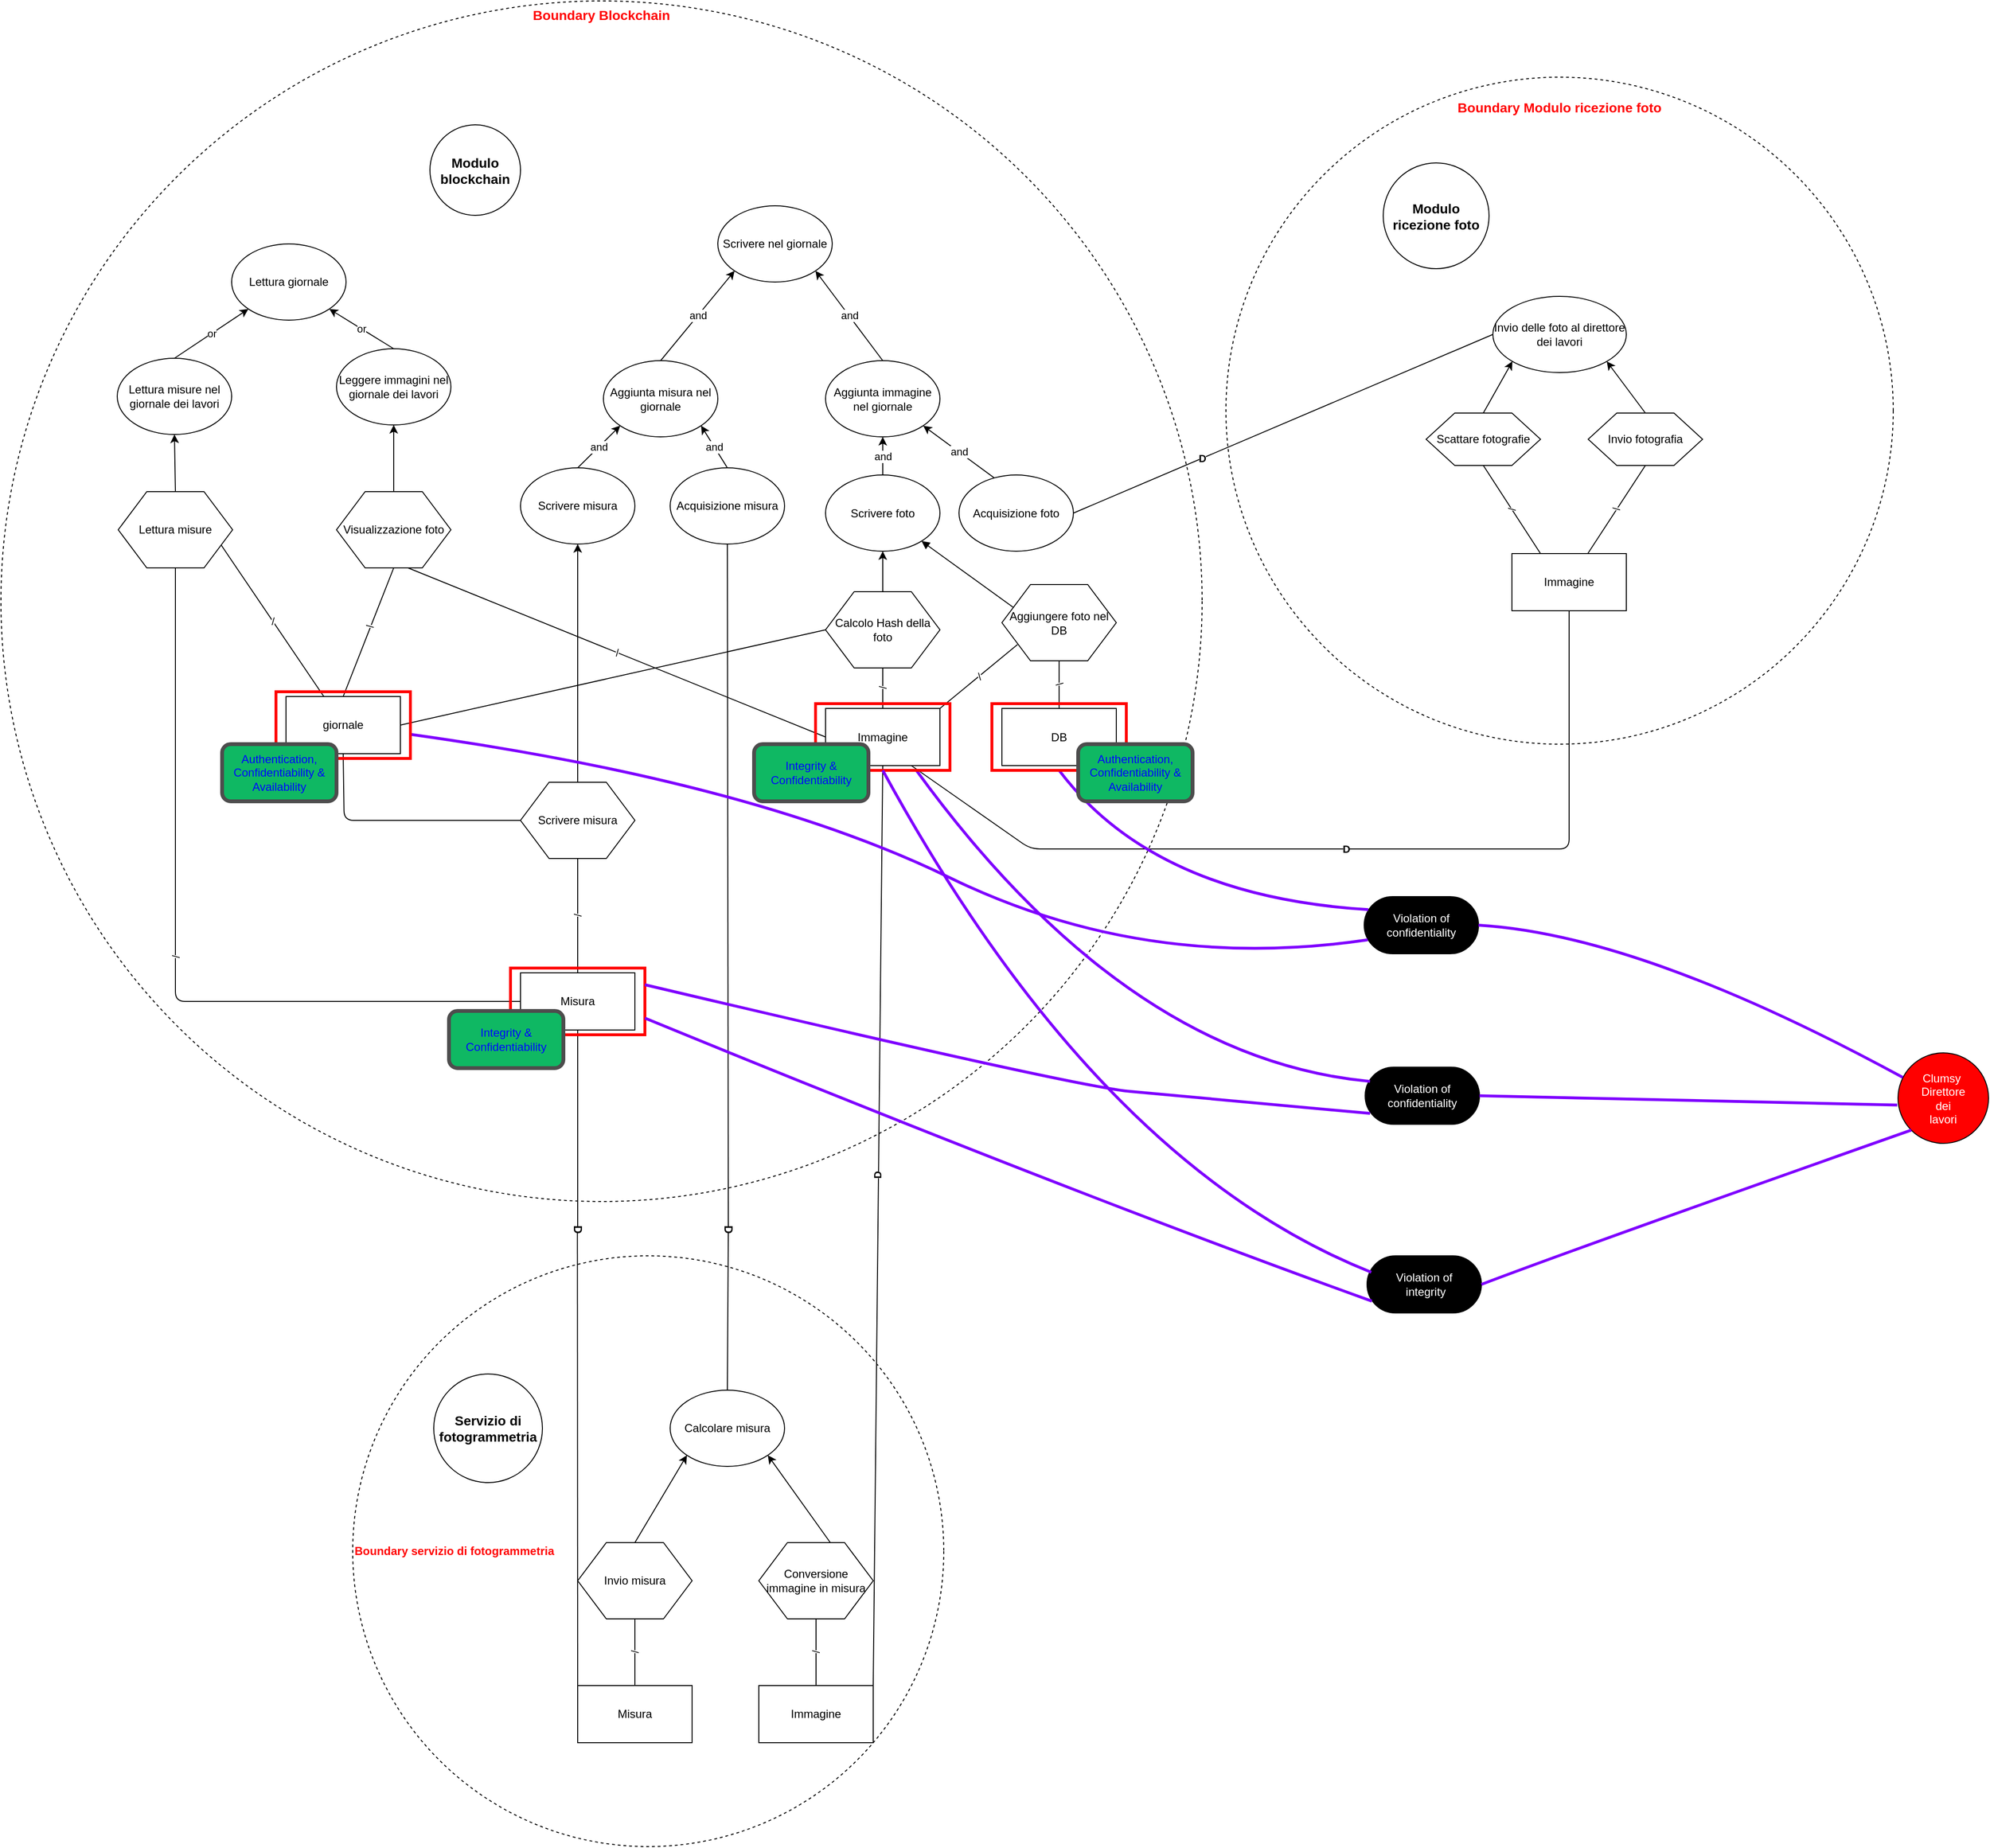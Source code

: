 <mxfile version="13.0.1" type="github">
  <diagram id="WXekA-x_xKKdpQk5buRY" name="Page-1">
    <mxGraphModel dx="2858" dy="2258" grid="1" gridSize="10" guides="1" tooltips="1" connect="1" arrows="1" fold="1" page="1" pageScale="1" pageWidth="827" pageHeight="1169" math="0" shadow="0">
      <root>
        <mxCell id="0" />
        <mxCell id="1" parent="0" />
        <mxCell id="t_3xAI16Gsf8tu39YJwn-109" value="&lt;b&gt;&lt;font color=&quot;#ff0000&quot; style=&quot;font-size: 14px&quot;&gt;Boundary Blockchain&lt;/font&gt;&lt;/b&gt;" style="ellipse;whiteSpace=wrap;html=1;aspect=fixed;dashed=1;fillColor=none;align=center;verticalAlign=top;" parent="1" vertex="1">
          <mxGeometry x="-10" y="-10" width="1260" height="1260" as="geometry" />
        </mxCell>
        <mxCell id="t_3xAI16Gsf8tu39YJwn-1" value="" style="endArrow=none;html=1;entryX=0.5;entryY=1;entryDx=0;entryDy=0;exitX=0.5;exitY=0;exitDx=0;exitDy=0;horizontal=1;fontStyle=1;labelPosition=center;verticalLabelPosition=middle;align=center;verticalAlign=middle;anchorPointDirection=1;" parent="1" source="t_3xAI16Gsf8tu39YJwn-67" target="t_3xAI16Gsf8tu39YJwn-53" edge="1">
          <mxGeometry x="-0.618" y="12" width="50" height="50" relative="1" as="geometry">
            <mxPoint x="695" y="760" as="sourcePoint" />
            <mxPoint x="745" y="710" as="targetPoint" />
            <mxPoint as="offset" />
          </mxGeometry>
        </mxCell>
        <mxCell id="t_3xAI16Gsf8tu39YJwn-4" value="&lt;b style=&quot;font-size: 14px;&quot;&gt;Servizio di fotogrammetria&lt;/b&gt;" style="ellipse;whiteSpace=wrap;html=1;aspect=fixed;fontSize=14;" parent="1" vertex="1">
          <mxGeometry x="444" y="1431" width="114" height="114" as="geometry" />
        </mxCell>
        <mxCell id="t_3xAI16Gsf8tu39YJwn-5" value="Invio fotografia" style="shape=hexagon;perimeter=hexagonPerimeter2;whiteSpace=wrap;html=1;" parent="1" vertex="1">
          <mxGeometry x="1655" y="422.5" width="120" height="55" as="geometry" />
        </mxCell>
        <mxCell id="t_3xAI16Gsf8tu39YJwn-6" value="Scattare fotografie" style="shape=hexagon;perimeter=hexagonPerimeter2;whiteSpace=wrap;html=1;" parent="1" vertex="1">
          <mxGeometry x="1485" y="422.5" width="120" height="55" as="geometry" />
        </mxCell>
        <mxCell id="t_3xAI16Gsf8tu39YJwn-7" value="Invio delle foto al direttore dei lavori" style="ellipse;whiteSpace=wrap;html=1;" parent="1" vertex="1">
          <mxGeometry x="1555" y="300" width="140" height="80" as="geometry" />
        </mxCell>
        <mxCell id="t_3xAI16Gsf8tu39YJwn-8" value="Immagine" style="rounded=0;whiteSpace=wrap;html=1;" parent="1" vertex="1">
          <mxGeometry x="855" y="732.5" width="120" height="60" as="geometry" />
        </mxCell>
        <mxCell id="t_3xAI16Gsf8tu39YJwn-9" value="D" style="endArrow=none;html=1;entryX=0;entryY=0.5;entryDx=0;entryDy=0;exitX=1;exitY=0.5;exitDx=0;exitDy=0;horizontal=1;verticalAlign=middle;comic=0;fontStyle=1" parent="1" source="t_3xAI16Gsf8tu39YJwn-47" target="t_3xAI16Gsf8tu39YJwn-7" edge="1">
          <mxGeometry x="-0.386" width="50" height="50" relative="1" as="geometry">
            <mxPoint x="905" y="515" as="sourcePoint" />
            <mxPoint x="955" y="465" as="targetPoint" />
            <mxPoint as="offset" />
          </mxGeometry>
        </mxCell>
        <mxCell id="t_3xAI16Gsf8tu39YJwn-10" value="Calcolo Hash della foto" style="shape=hexagon;perimeter=hexagonPerimeter2;whiteSpace=wrap;html=1;" parent="1" vertex="1">
          <mxGeometry x="855" y="610" width="120" height="80" as="geometry" />
        </mxCell>
        <mxCell id="t_3xAI16Gsf8tu39YJwn-11" value="Aggiunta immagine nel giornale" style="ellipse;whiteSpace=wrap;html=1;" parent="1" vertex="1">
          <mxGeometry x="855" y="367.5" width="120" height="80" as="geometry" />
        </mxCell>
        <mxCell id="t_3xAI16Gsf8tu39YJwn-12" value="Lettura giornale" style="ellipse;whiteSpace=wrap;html=1;" parent="1" vertex="1">
          <mxGeometry x="232" y="245" width="120" height="80" as="geometry" />
        </mxCell>
        <mxCell id="t_3xAI16Gsf8tu39YJwn-13" value="Scrivere nel giornale" style="ellipse;whiteSpace=wrap;html=1;" parent="1" vertex="1">
          <mxGeometry x="742" y="205" width="120" height="80" as="geometry" />
        </mxCell>
        <mxCell id="t_3xAI16Gsf8tu39YJwn-14" value="Lettura misure nel giornale dei lavori" style="ellipse;whiteSpace=wrap;html=1;" parent="1" vertex="1">
          <mxGeometry x="112" y="365" width="120" height="80" as="geometry" />
        </mxCell>
        <mxCell id="t_3xAI16Gsf8tu39YJwn-15" value="Leggere immagini nel giornale dei lavori" style="ellipse;whiteSpace=wrap;html=1;" parent="1" vertex="1">
          <mxGeometry x="342" y="355" width="120" height="80" as="geometry" />
        </mxCell>
        <mxCell id="t_3xAI16Gsf8tu39YJwn-16" value="Lettura misure" style="shape=hexagon;perimeter=hexagonPerimeter2;whiteSpace=wrap;html=1;" parent="1" vertex="1">
          <mxGeometry x="113" y="505" width="120" height="80" as="geometry" />
        </mxCell>
        <mxCell id="t_3xAI16Gsf8tu39YJwn-17" value="Visualizzazione foto" style="shape=hexagon;perimeter=hexagonPerimeter2;whiteSpace=wrap;html=1;" parent="1" vertex="1">
          <mxGeometry x="342" y="505" width="120" height="80" as="geometry" />
        </mxCell>
        <mxCell id="t_3xAI16Gsf8tu39YJwn-18" value="giornale" style="rounded=0;whiteSpace=wrap;html=1;" parent="1" vertex="1">
          <mxGeometry x="289" y="720" width="120" height="60" as="geometry" />
        </mxCell>
        <mxCell id="t_3xAI16Gsf8tu39YJwn-19" value="" style="endArrow=none;html=1;exitX=1;exitY=0.5;exitDx=0;exitDy=0;horizontal=0;entryX=0;entryY=0.5;entryDx=0;entryDy=0;fontStyle=1" parent="1" source="t_3xAI16Gsf8tu39YJwn-18" target="t_3xAI16Gsf8tu39YJwn-10" edge="1">
          <mxGeometry x="0.463" y="88" width="50" height="50" relative="1" as="geometry">
            <mxPoint x="192" y="815" as="sourcePoint" />
            <mxPoint x="572" y="485" as="targetPoint" />
            <mxPoint as="offset" />
          </mxGeometry>
        </mxCell>
        <mxCell id="t_3xAI16Gsf8tu39YJwn-20" value="Aggiunta misura nel giornale" style="ellipse;whiteSpace=wrap;html=1;" parent="1" vertex="1">
          <mxGeometry x="622" y="367.5" width="120" height="80" as="geometry" />
        </mxCell>
        <mxCell id="t_3xAI16Gsf8tu39YJwn-21" value="Conversione immagine in misura" style="shape=hexagon;perimeter=hexagonPerimeter2;whiteSpace=wrap;html=1;" parent="1" vertex="1">
          <mxGeometry x="785" y="1608" width="120" height="80" as="geometry" />
        </mxCell>
        <mxCell id="t_3xAI16Gsf8tu39YJwn-22" value="Immagine" style="rounded=0;whiteSpace=wrap;html=1;" parent="1" vertex="1">
          <mxGeometry x="785" y="1758" width="120" height="60" as="geometry" />
        </mxCell>
        <mxCell id="t_3xAI16Gsf8tu39YJwn-23" value="Misura" style="rounded=0;whiteSpace=wrap;html=1;" parent="1" vertex="1">
          <mxGeometry x="535" y="1010" width="120" height="60" as="geometry" />
        </mxCell>
        <mxCell id="t_3xAI16Gsf8tu39YJwn-24" value="" style="endArrow=none;html=1;entryX=0.5;entryY=1;entryDx=0;entryDy=0;horizontal=1;exitX=0;exitY=0.5;exitDx=0;exitDy=0;fontStyle=1" parent="1" source="t_3xAI16Gsf8tu39YJwn-68" target="t_3xAI16Gsf8tu39YJwn-23" edge="1">
          <mxGeometry x="0.581" width="50" height="50" relative="1" as="geometry">
            <mxPoint x="905" y="1475" as="sourcePoint" />
            <mxPoint x="975" y="705" as="targetPoint" />
            <mxPoint as="offset" />
          </mxGeometry>
        </mxCell>
        <mxCell id="t_3xAI16Gsf8tu39YJwn-25" value="or" style="endArrow=classic;html=1;entryX=0;entryY=1;entryDx=0;entryDy=0;exitX=0.5;exitY=0;exitDx=0;exitDy=0;" parent="1" source="t_3xAI16Gsf8tu39YJwn-14" target="t_3xAI16Gsf8tu39YJwn-12" edge="1">
          <mxGeometry width="50" height="50" relative="1" as="geometry">
            <mxPoint x="722" y="605" as="sourcePoint" />
            <mxPoint x="772" y="555" as="targetPoint" />
          </mxGeometry>
        </mxCell>
        <mxCell id="t_3xAI16Gsf8tu39YJwn-26" value="or" style="endArrow=classic;html=1;entryX=1;entryY=1;entryDx=0;entryDy=0;exitX=0.5;exitY=0;exitDx=0;exitDy=0;" parent="1" source="t_3xAI16Gsf8tu39YJwn-15" target="t_3xAI16Gsf8tu39YJwn-12" edge="1">
          <mxGeometry width="50" height="50" relative="1" as="geometry">
            <mxPoint x="262" y="365" as="sourcePoint" />
            <mxPoint x="299.574" y="333.284" as="targetPoint" />
          </mxGeometry>
        </mxCell>
        <mxCell id="t_3xAI16Gsf8tu39YJwn-27" value="" style="endArrow=classic;html=1;entryX=0.5;entryY=1;entryDx=0;entryDy=0;exitX=0.5;exitY=0;exitDx=0;exitDy=0;" parent="1" source="t_3xAI16Gsf8tu39YJwn-17" target="t_3xAI16Gsf8tu39YJwn-15" edge="1">
          <mxGeometry width="50" height="50" relative="1" as="geometry">
            <mxPoint x="502" y="495" as="sourcePoint" />
            <mxPoint x="552" y="445" as="targetPoint" />
          </mxGeometry>
        </mxCell>
        <mxCell id="t_3xAI16Gsf8tu39YJwn-28" value="" style="endArrow=classic;html=1;entryX=0.5;entryY=1;entryDx=0;entryDy=0;exitX=0.5;exitY=0;exitDx=0;exitDy=0;" parent="1" source="t_3xAI16Gsf8tu39YJwn-16" target="t_3xAI16Gsf8tu39YJwn-14" edge="1">
          <mxGeometry width="50" height="50" relative="1" as="geometry">
            <mxPoint x="332" y="495" as="sourcePoint" />
            <mxPoint x="332" y="455" as="targetPoint" />
          </mxGeometry>
        </mxCell>
        <mxCell id="t_3xAI16Gsf8tu39YJwn-29" value="/" style="endArrow=none;html=1;exitX=0;exitY=0.5;exitDx=0;exitDy=0;horizontal=0;entryX=0.5;entryY=1;entryDx=0;entryDy=0;" parent="1" source="t_3xAI16Gsf8tu39YJwn-23" target="t_3xAI16Gsf8tu39YJwn-16" edge="1">
          <mxGeometry width="50" height="50" relative="1" as="geometry">
            <mxPoint x="173" y="690" as="sourcePoint" />
            <mxPoint x="472" y="455" as="targetPoint" />
            <Array as="points">
              <mxPoint x="173" y="1040" />
            </Array>
          </mxGeometry>
        </mxCell>
        <mxCell id="t_3xAI16Gsf8tu39YJwn-30" value="/" style="endArrow=none;html=1;horizontal=0;exitX=0.5;exitY=0;exitDx=0;exitDy=0;entryX=0.5;entryY=1;entryDx=0;entryDy=0;" parent="1" source="t_3xAI16Gsf8tu39YJwn-18" target="t_3xAI16Gsf8tu39YJwn-17" edge="1">
          <mxGeometry x="0.077" width="50" height="50" relative="1" as="geometry">
            <mxPoint x="402" y="620" as="sourcePoint" />
            <mxPoint x="402" y="580" as="targetPoint" />
            <mxPoint as="offset" />
          </mxGeometry>
        </mxCell>
        <mxCell id="t_3xAI16Gsf8tu39YJwn-31" value="and" style="endArrow=classic;html=1;entryX=1;entryY=1;entryDx=0;entryDy=0;exitX=0.5;exitY=0;exitDx=0;exitDy=0;" parent="1" source="t_3xAI16Gsf8tu39YJwn-11" target="t_3xAI16Gsf8tu39YJwn-13" edge="1">
          <mxGeometry width="50" height="50" relative="1" as="geometry">
            <mxPoint x="672" y="330" as="sourcePoint" />
            <mxPoint x="699.574" y="278.284" as="targetPoint" />
          </mxGeometry>
        </mxCell>
        <mxCell id="t_3xAI16Gsf8tu39YJwn-32" value="and" style="endArrow=classic;html=1;exitX=0.5;exitY=0;exitDx=0;exitDy=0;entryX=0;entryY=1;entryDx=0;entryDy=0;" parent="1" source="t_3xAI16Gsf8tu39YJwn-20" target="t_3xAI16Gsf8tu39YJwn-13" edge="1">
          <mxGeometry width="50" height="50" relative="1" as="geometry">
            <mxPoint x="822" y="330" as="sourcePoint" />
            <mxPoint x="784.426" y="278.284" as="targetPoint" />
          </mxGeometry>
        </mxCell>
        <mxCell id="t_3xAI16Gsf8tu39YJwn-33" value="" style="endArrow=classic;html=1;entryX=0.5;entryY=1;entryDx=0;entryDy=0;exitX=0.5;exitY=0;exitDx=0;exitDy=0;" parent="1" source="t_3xAI16Gsf8tu39YJwn-10" target="t_3xAI16Gsf8tu39YJwn-48" edge="1">
          <mxGeometry width="50" height="50" relative="1" as="geometry">
            <mxPoint x="705" y="547.5" as="sourcePoint" />
            <mxPoint x="705" y="507.5" as="targetPoint" />
          </mxGeometry>
        </mxCell>
        <mxCell id="t_3xAI16Gsf8tu39YJwn-34" value="/" style="endArrow=none;html=1;exitX=0.5;exitY=0;exitDx=0;exitDy=0;horizontal=0;entryX=0.5;entryY=1;entryDx=0;entryDy=0;" parent="1" source="t_3xAI16Gsf8tu39YJwn-8" target="t_3xAI16Gsf8tu39YJwn-10" edge="1">
          <mxGeometry width="50" height="50" relative="1" as="geometry">
            <mxPoint x="545" y="787.5" as="sourcePoint" />
            <mxPoint x="915.0" y="777.5" as="targetPoint" />
          </mxGeometry>
        </mxCell>
        <mxCell id="t_3xAI16Gsf8tu39YJwn-35" value="/" style="endArrow=none;html=1;exitX=0.5;exitY=0;exitDx=0;exitDy=0;horizontal=0;entryX=0.5;entryY=1;entryDx=0;entryDy=0;" parent="1" source="t_3xAI16Gsf8tu39YJwn-23" target="t_3xAI16Gsf8tu39YJwn-57" edge="1">
          <mxGeometry width="50" height="50" relative="1" as="geometry">
            <mxPoint x="22" y="1022.5" as="sourcePoint" />
            <mxPoint x="682" y="897.5" as="targetPoint" />
          </mxGeometry>
        </mxCell>
        <mxCell id="t_3xAI16Gsf8tu39YJwn-36" value="" style="endArrow=classic;html=1;entryX=1;entryY=1;entryDx=0;entryDy=0;exitX=0.5;exitY=0;exitDx=0;exitDy=0;" parent="1" source="t_3xAI16Gsf8tu39YJwn-5" target="t_3xAI16Gsf8tu39YJwn-7" edge="1">
          <mxGeometry width="50" height="50" relative="1" as="geometry">
            <mxPoint x="845" y="510" as="sourcePoint" />
            <mxPoint x="845" y="465" as="targetPoint" />
          </mxGeometry>
        </mxCell>
        <mxCell id="t_3xAI16Gsf8tu39YJwn-37" value="/" style="endArrow=none;html=1;entryX=0.5;entryY=0;entryDx=0;entryDy=0;exitX=0.5;exitY=1;exitDx=0;exitDy=0;horizontal=0;" parent="1" source="t_3xAI16Gsf8tu39YJwn-21" target="t_3xAI16Gsf8tu39YJwn-22" edge="1">
          <mxGeometry width="50" height="50" relative="1" as="geometry">
            <mxPoint x="608" y="1797" as="sourcePoint" />
            <mxPoint x="658" y="1747" as="targetPoint" />
          </mxGeometry>
        </mxCell>
        <mxCell id="t_3xAI16Gsf8tu39YJwn-38" value="Immagine" style="rounded=0;whiteSpace=wrap;html=1;" parent="1" vertex="1">
          <mxGeometry x="1575" y="570" width="120" height="60" as="geometry" />
        </mxCell>
        <mxCell id="t_3xAI16Gsf8tu39YJwn-42" value="Calcolare misura" style="ellipse;whiteSpace=wrap;html=1;" parent="1" vertex="1">
          <mxGeometry x="692" y="1448" width="120" height="80" as="geometry" />
        </mxCell>
        <mxCell id="t_3xAI16Gsf8tu39YJwn-43" value="" style="endArrow=classic;html=1;exitX=0.625;exitY=0;exitDx=0;exitDy=0;entryX=1;entryY=1;entryDx=0;entryDy=0;" parent="1" source="t_3xAI16Gsf8tu39YJwn-21" target="t_3xAI16Gsf8tu39YJwn-42" edge="1">
          <mxGeometry width="50" height="50" relative="1" as="geometry">
            <mxPoint x="472" y="1727" as="sourcePoint" />
            <mxPoint x="522" y="1677" as="targetPoint" />
          </mxGeometry>
        </mxCell>
        <mxCell id="t_3xAI16Gsf8tu39YJwn-44" value="/" style="endArrow=none;html=1;entryX=0.5;entryY=1;entryDx=0;entryDy=0;horizontal=0;" parent="1" source="t_3xAI16Gsf8tu39YJwn-38" target="t_3xAI16Gsf8tu39YJwn-5" edge="1">
          <mxGeometry width="50" height="50" relative="1" as="geometry">
            <mxPoint x="1695" y="585" as="sourcePoint" />
            <mxPoint x="1745" y="535" as="targetPoint" />
          </mxGeometry>
        </mxCell>
        <mxCell id="t_3xAI16Gsf8tu39YJwn-45" value="/" style="endArrow=none;html=1;entryX=0.5;entryY=1;entryDx=0;entryDy=0;exitX=0.25;exitY=0;exitDx=0;exitDy=0;horizontal=0;" parent="1" source="t_3xAI16Gsf8tu39YJwn-38" target="t_3xAI16Gsf8tu39YJwn-6" edge="1">
          <mxGeometry width="50" height="50" relative="1" as="geometry">
            <mxPoint x="1695" y="585" as="sourcePoint" />
            <mxPoint x="1745" y="535" as="targetPoint" />
          </mxGeometry>
        </mxCell>
        <mxCell id="t_3xAI16Gsf8tu39YJwn-46" value="" style="endArrow=classic;html=1;entryX=0;entryY=1;entryDx=0;entryDy=0;exitX=0.5;exitY=0;exitDx=0;exitDy=0;" parent="1" source="t_3xAI16Gsf8tu39YJwn-6" target="t_3xAI16Gsf8tu39YJwn-7" edge="1">
          <mxGeometry width="50" height="50" relative="1" as="geometry">
            <mxPoint x="1695" y="585" as="sourcePoint" />
            <mxPoint x="1745" y="535" as="targetPoint" />
          </mxGeometry>
        </mxCell>
        <mxCell id="t_3xAI16Gsf8tu39YJwn-47" value="Acquisizione foto" style="ellipse;whiteSpace=wrap;html=1;" parent="1" vertex="1">
          <mxGeometry x="995" y="487.5" width="120" height="80" as="geometry" />
        </mxCell>
        <mxCell id="t_3xAI16Gsf8tu39YJwn-48" value="Scrivere foto" style="ellipse;whiteSpace=wrap;html=1;" parent="1" vertex="1">
          <mxGeometry x="855" y="487.5" width="120" height="80" as="geometry" />
        </mxCell>
        <mxCell id="t_3xAI16Gsf8tu39YJwn-49" value="and" style="endArrow=classic;html=1;entryX=0.5;entryY=1;entryDx=0;entryDy=0;exitX=0.5;exitY=0;exitDx=0;exitDy=0;" parent="1" source="t_3xAI16Gsf8tu39YJwn-48" target="t_3xAI16Gsf8tu39YJwn-11" edge="1">
          <mxGeometry width="50" height="50" relative="1" as="geometry">
            <mxPoint x="968" y="622.5" as="sourcePoint" />
            <mxPoint x="1018" y="572.5" as="targetPoint" />
          </mxGeometry>
        </mxCell>
        <mxCell id="t_3xAI16Gsf8tu39YJwn-50" value="and" style="endArrow=classic;html=1;entryX=1;entryY=1;entryDx=0;entryDy=0;exitX=0.308;exitY=0.038;exitDx=0;exitDy=0;exitPerimeter=0;" parent="1" source="t_3xAI16Gsf8tu39YJwn-47" target="t_3xAI16Gsf8tu39YJwn-11" edge="1">
          <mxGeometry width="50" height="50" relative="1" as="geometry">
            <mxPoint x="968" y="622.5" as="sourcePoint" />
            <mxPoint x="1018" y="572.5" as="targetPoint" />
          </mxGeometry>
        </mxCell>
        <mxCell id="t_3xAI16Gsf8tu39YJwn-51" value="D" style="endArrow=none;html=1;exitX=0.75;exitY=1;exitDx=0;exitDy=0;entryX=0.5;entryY=1;entryDx=0;entryDy=0;fontStyle=1" parent="1" source="t_3xAI16Gsf8tu39YJwn-8" target="t_3xAI16Gsf8tu39YJwn-38" edge="1">
          <mxGeometry width="50" height="50" relative="1" as="geometry">
            <mxPoint x="855" y="580" as="sourcePoint" />
            <mxPoint x="905" y="530" as="targetPoint" />
            <Array as="points">
              <mxPoint x="1070" y="880" />
              <mxPoint x="1635" y="880" />
            </Array>
          </mxGeometry>
        </mxCell>
        <mxCell id="t_3xAI16Gsf8tu39YJwn-52" value="/" style="endArrow=none;html=1;entryX=0.625;entryY=1;entryDx=0;entryDy=0;exitX=0;exitY=0.5;exitDx=0;exitDy=0;" parent="1" source="t_3xAI16Gsf8tu39YJwn-8" target="t_3xAI16Gsf8tu39YJwn-17" edge="1">
          <mxGeometry width="50" height="50" relative="1" as="geometry">
            <mxPoint x="485" y="600" as="sourcePoint" />
            <mxPoint x="535" y="550" as="targetPoint" />
          </mxGeometry>
        </mxCell>
        <mxCell id="t_3xAI16Gsf8tu39YJwn-53" value="Acquisizione misura" style="ellipse;whiteSpace=wrap;html=1;" parent="1" vertex="1">
          <mxGeometry x="692" y="480" width="120" height="80" as="geometry" />
        </mxCell>
        <mxCell id="t_3xAI16Gsf8tu39YJwn-54" value="Scrivere misura" style="ellipse;whiteSpace=wrap;html=1;" parent="1" vertex="1">
          <mxGeometry x="535" y="480" width="120" height="80" as="geometry" />
        </mxCell>
        <mxCell id="t_3xAI16Gsf8tu39YJwn-55" value="and" style="endArrow=classic;html=1;entryX=1;entryY=1;entryDx=0;entryDy=0;exitX=0.5;exitY=0;exitDx=0;exitDy=0;" parent="1" source="t_3xAI16Gsf8tu39YJwn-53" target="t_3xAI16Gsf8tu39YJwn-20" edge="1">
          <mxGeometry width="50" height="50" relative="1" as="geometry">
            <mxPoint x="735" y="590" as="sourcePoint" />
            <mxPoint x="785" y="540" as="targetPoint" />
          </mxGeometry>
        </mxCell>
        <mxCell id="t_3xAI16Gsf8tu39YJwn-56" value="and" style="endArrow=classic;html=1;entryX=0;entryY=1;entryDx=0;entryDy=0;exitX=0.5;exitY=0;exitDx=0;exitDy=0;" parent="1" source="t_3xAI16Gsf8tu39YJwn-54" target="t_3xAI16Gsf8tu39YJwn-20" edge="1">
          <mxGeometry width="50" height="50" relative="1" as="geometry">
            <mxPoint x="735" y="590" as="sourcePoint" />
            <mxPoint x="785" y="540" as="targetPoint" />
          </mxGeometry>
        </mxCell>
        <mxCell id="t_3xAI16Gsf8tu39YJwn-57" value="Scrivere misura" style="shape=hexagon;perimeter=hexagonPerimeter2;whiteSpace=wrap;html=1;" parent="1" vertex="1">
          <mxGeometry x="535" y="810" width="120" height="80" as="geometry" />
        </mxCell>
        <mxCell id="t_3xAI16Gsf8tu39YJwn-58" value="" style="endArrow=classic;html=1;exitX=0.5;exitY=0;exitDx=0;exitDy=0;entryX=0.5;entryY=1;entryDx=0;entryDy=0;" parent="1" source="t_3xAI16Gsf8tu39YJwn-57" target="t_3xAI16Gsf8tu39YJwn-54" edge="1">
          <mxGeometry width="50" height="50" relative="1" as="geometry">
            <mxPoint x="625" y="740" as="sourcePoint" />
            <mxPoint x="615" y="560" as="targetPoint" />
          </mxGeometry>
        </mxCell>
        <mxCell id="t_3xAI16Gsf8tu39YJwn-59" value="" style="endArrow=none;html=1;exitX=0.5;exitY=1;exitDx=0;exitDy=0;entryX=0;entryY=0.5;entryDx=0;entryDy=0;" parent="1" source="t_3xAI16Gsf8tu39YJwn-18" target="t_3xAI16Gsf8tu39YJwn-57" edge="1">
          <mxGeometry x="0.384" y="-56" width="50" height="50" relative="1" as="geometry">
            <mxPoint x="625" y="830" as="sourcePoint" />
            <mxPoint x="675" y="780" as="targetPoint" />
            <mxPoint as="offset" />
            <Array as="points">
              <mxPoint x="350" y="850" />
            </Array>
          </mxGeometry>
        </mxCell>
        <mxCell id="t_3xAI16Gsf8tu39YJwn-60" value="/" style="endArrow=none;html=1;entryX=1;entryY=0.75;entryDx=0;entryDy=0;" parent="1" source="t_3xAI16Gsf8tu39YJwn-18" target="t_3xAI16Gsf8tu39YJwn-16" edge="1">
          <mxGeometry width="50" height="50" relative="1" as="geometry">
            <mxPoint x="345" y="830" as="sourcePoint" />
            <mxPoint x="395" y="780" as="targetPoint" />
          </mxGeometry>
        </mxCell>
        <mxCell id="t_3xAI16Gsf8tu39YJwn-61" value="D" style="endArrow=none;html=1;entryX=0.5;entryY=1;entryDx=0;entryDy=0;exitX=1;exitY=0;exitDx=0;exitDy=0;horizontal=0;fontStyle=1" parent="1" source="t_3xAI16Gsf8tu39YJwn-22" target="t_3xAI16Gsf8tu39YJwn-8" edge="1">
          <mxGeometry x="0.108" y="1" width="50" height="50" relative="1" as="geometry">
            <mxPoint x="695" y="960" as="sourcePoint" />
            <mxPoint x="925" y="810" as="targetPoint" />
            <mxPoint as="offset" />
          </mxGeometry>
        </mxCell>
        <mxCell id="t_3xAI16Gsf8tu39YJwn-62" value="Invio misura" style="shape=hexagon;perimeter=hexagonPerimeter2;whiteSpace=wrap;html=1;" parent="1" vertex="1">
          <mxGeometry x="595" y="1608" width="120" height="80" as="geometry" />
        </mxCell>
        <mxCell id="t_3xAI16Gsf8tu39YJwn-63" value="/" style="endArrow=none;html=1;entryX=0.5;entryY=1;entryDx=0;entryDy=0;exitX=0.5;exitY=0;exitDx=0;exitDy=0;horizontal=0;" parent="1" source="t_3xAI16Gsf8tu39YJwn-64" target="t_3xAI16Gsf8tu39YJwn-62" edge="1">
          <mxGeometry width="50" height="50" relative="1" as="geometry">
            <mxPoint x="638" y="1748" as="sourcePoint" />
            <mxPoint x="578" y="1578" as="targetPoint" />
          </mxGeometry>
        </mxCell>
        <mxCell id="t_3xAI16Gsf8tu39YJwn-64" value="Misura" style="rounded=0;whiteSpace=wrap;html=1;" parent="1" vertex="1">
          <mxGeometry x="595" y="1758" width="120" height="60" as="geometry" />
        </mxCell>
        <mxCell id="t_3xAI16Gsf8tu39YJwn-65" value="" style="endArrow=classic;html=1;entryX=0;entryY=1;entryDx=0;entryDy=0;exitX=0.5;exitY=0;exitDx=0;exitDy=0;" parent="1" source="t_3xAI16Gsf8tu39YJwn-62" target="t_3xAI16Gsf8tu39YJwn-42" edge="1">
          <mxGeometry width="50" height="50" relative="1" as="geometry">
            <mxPoint x="528" y="1628" as="sourcePoint" />
            <mxPoint x="578" y="1578" as="targetPoint" />
          </mxGeometry>
        </mxCell>
        <mxCell id="t_3xAI16Gsf8tu39YJwn-66" value="" style="endArrow=none;html=1;entryX=0.5;entryY=1;entryDx=0;entryDy=0;exitX=0.5;exitY=0;exitDx=0;exitDy=0;horizontal=1;fontStyle=1;labelPosition=center;verticalLabelPosition=middle;align=center;verticalAlign=middle;anchorPointDirection=1;" parent="1" source="t_3xAI16Gsf8tu39YJwn-42" target="t_3xAI16Gsf8tu39YJwn-67" edge="1">
          <mxGeometry x="-0.618" y="12" width="50" height="50" relative="1" as="geometry">
            <mxPoint x="752" y="1448" as="sourcePoint" />
            <mxPoint x="752" y="657" as="targetPoint" />
            <mxPoint as="offset" />
          </mxGeometry>
        </mxCell>
        <mxCell id="t_3xAI16Gsf8tu39YJwn-67" value="&lt;b&gt;D&lt;/b&gt;" style="text;html=1;align=center;verticalAlign=middle;resizable=1;points=[];autosize=1;rotation=-180;horizontal=0;direction=east;fillColor=#ffffff;overflow=visible;perimeter=none;container=0;backgroundOutline=0;resizeWidth=1;resizeHeight=1;" parent="1" vertex="1">
          <mxGeometry x="742" y="1276" width="22" height="6" as="geometry" />
        </mxCell>
        <mxCell id="t_3xAI16Gsf8tu39YJwn-68" value="&lt;b&gt;D&lt;/b&gt;" style="text;html=1;align=center;verticalAlign=middle;resizable=1;points=[];autosize=1;rotation=-180;horizontal=0;direction=east;fillColor=#ffffff;overflow=visible;perimeter=none;container=0;backgroundOutline=0;resizeWidth=1;resizeHeight=1;" parent="1" vertex="1">
          <mxGeometry x="584" y="1276" width="22" height="6" as="geometry" />
        </mxCell>
        <mxCell id="t_3xAI16Gsf8tu39YJwn-69" value="" style="endArrow=none;html=1;horizontal=1;exitX=0;exitY=0.5;exitDx=0;exitDy=0;fontStyle=1;entryX=0.514;entryY=-0.058;entryDx=0;entryDy=0;entryPerimeter=0;" parent="1" source="t_3xAI16Gsf8tu39YJwn-64" target="t_3xAI16Gsf8tu39YJwn-68" edge="1">
          <mxGeometry x="0.581" width="50" height="50" relative="1" as="geometry">
            <mxPoint x="595" y="1788" as="sourcePoint" />
            <mxPoint x="595" y="1287" as="targetPoint" />
            <mxPoint as="offset" />
          </mxGeometry>
        </mxCell>
        <mxCell id="t_3xAI16Gsf8tu39YJwn-97" value="&lt;b&gt;&lt;font style=&quot;font-size: 14px&quot;&gt;Modulo ricezione foto&lt;/font&gt;&lt;/b&gt;" style="ellipse;whiteSpace=wrap;html=1;aspect=fixed;" parent="1" vertex="1">
          <mxGeometry x="1440" y="160" width="111" height="111" as="geometry" />
        </mxCell>
        <mxCell id="t_3xAI16Gsf8tu39YJwn-98" value="&lt;b&gt;&lt;font style=&quot;font-size: 14px&quot;&gt;Modulo blockchain&lt;/font&gt;&lt;/b&gt;" style="ellipse;whiteSpace=wrap;html=1;aspect=fixed;" parent="1" vertex="1">
          <mxGeometry x="440" y="120" width="95" height="95" as="geometry" />
        </mxCell>
        <mxCell id="t_3xAI16Gsf8tu39YJwn-99" value="Aggiungere foto nel DB" style="shape=hexagon;perimeter=hexagonPerimeter2;whiteSpace=wrap;html=1;" parent="1" vertex="1">
          <mxGeometry x="1040" y="602.5" width="120" height="80" as="geometry" />
        </mxCell>
        <mxCell id="t_3xAI16Gsf8tu39YJwn-104" value="\" style="endArrow=none;html=1;exitX=1;exitY=0;exitDx=0;exitDy=0;entryX=0.136;entryY=0.788;entryDx=0;entryDy=0;entryPerimeter=0;" parent="1" source="t_3xAI16Gsf8tu39YJwn-8" target="t_3xAI16Gsf8tu39YJwn-99" edge="1">
          <mxGeometry width="50" height="50" relative="1" as="geometry">
            <mxPoint x="920" y="700" as="sourcePoint" />
            <mxPoint x="970" y="650" as="targetPoint" />
          </mxGeometry>
        </mxCell>
        <mxCell id="t_3xAI16Gsf8tu39YJwn-105" value="" style="endArrow=block;html=1;endFill=1;exitX=0;exitY=0.25;exitDx=0;exitDy=0;" parent="1" source="t_3xAI16Gsf8tu39YJwn-99" target="t_3xAI16Gsf8tu39YJwn-48" edge="1">
          <mxGeometry width="50" height="50" relative="1" as="geometry">
            <mxPoint x="1000" y="610" as="sourcePoint" />
            <mxPoint x="1062" y="668.5" as="targetPoint" />
          </mxGeometry>
        </mxCell>
        <mxCell id="t_3xAI16Gsf8tu39YJwn-107" value="\" style="edgeStyle=orthogonalEdgeStyle;rounded=0;orthogonalLoop=1;jettySize=auto;html=1;entryX=0.5;entryY=1;entryDx=0;entryDy=0;endArrow=none;endFill=0;horizontal=0;" parent="1" source="t_3xAI16Gsf8tu39YJwn-106" target="t_3xAI16Gsf8tu39YJwn-99" edge="1">
          <mxGeometry relative="1" as="geometry" />
        </mxCell>
        <mxCell id="t_3xAI16Gsf8tu39YJwn-106" value="DB" style="rounded=0;whiteSpace=wrap;html=1;" parent="1" vertex="1">
          <mxGeometry x="1040" y="732.5" width="120" height="60" as="geometry" />
        </mxCell>
        <mxCell id="t_3xAI16Gsf8tu39YJwn-110" value="&lt;b&gt;&lt;font color=&quot;#ff0000&quot; style=&quot;font-size: 14px&quot;&gt;&lt;br&gt;Boundary Modulo ricezione foto&lt;/font&gt;&lt;/b&gt;" style="ellipse;whiteSpace=wrap;html=1;aspect=fixed;dashed=1;fillColor=none;align=center;verticalAlign=top;" parent="1" vertex="1">
          <mxGeometry x="1275" y="70" width="700" height="700" as="geometry" />
        </mxCell>
        <mxCell id="t_3xAI16Gsf8tu39YJwn-111" value="&lt;div&gt;&lt;span&gt;&lt;b&gt;&lt;font color=&quot;#ff0000&quot;&gt;Boundary servizio di fotogrammetria&lt;/font&gt;&lt;/b&gt;&lt;/span&gt;&lt;/div&gt;" style="ellipse;whiteSpace=wrap;html=1;aspect=fixed;dashed=1;fillColor=none;align=left;labelBackgroundColor=none;horizontal=1;verticalAlign=middle;" parent="1" vertex="1">
          <mxGeometry x="359" y="1307" width="620" height="620" as="geometry" />
        </mxCell>
        <mxCell id="X_rav3u2DecoJtggPr48-1" value="Clumsy&amp;nbsp;&lt;br&gt;Direttore&lt;br&gt;dei&lt;br&gt;lavori" style="ellipse;whiteSpace=wrap;html=1;aspect=fixed;fillColor=#FF0000;fontColor=#FFFFFF;" parent="1" vertex="1">
          <mxGeometry x="1980" y="1094" width="95" height="95" as="geometry" />
        </mxCell>
        <mxCell id="X_rav3u2DecoJtggPr48-5" value="Violation of&lt;br&gt;confidentiality" style="rounded=1;whiteSpace=wrap;html=1;fillColor=#000000;fontColor=#FFFFFF;arcSize=50;strokeColor=#000000;" parent="1" vertex="1">
          <mxGeometry x="1421" y="1109" width="120" height="60" as="geometry" />
        </mxCell>
        <mxCell id="X_rav3u2DecoJtggPr48-6" value="Violation of&lt;br&gt;confidentiality" style="rounded=1;whiteSpace=wrap;html=1;fillColor=#000000;fontColor=#FFFFFF;arcSize=50;strokeColor=#000000;" parent="1" vertex="1">
          <mxGeometry x="1420" y="930" width="120" height="60" as="geometry" />
        </mxCell>
        <mxCell id="X_rav3u2DecoJtggPr48-7" value="Violation of&lt;br&gt;&amp;nbsp;integrity" style="rounded=1;whiteSpace=wrap;html=1;fillColor=#000000;fontColor=#FFFFFF;arcSize=50;strokeColor=#000000;" parent="1" vertex="1">
          <mxGeometry x="1423" y="1307" width="120" height="60" as="geometry" />
        </mxCell>
        <mxCell id="X_rav3u2DecoJtggPr48-10" value="" style="curved=1;endArrow=none;html=1;fontColor=#FFFFFF;entryX=0.5;entryY=1;entryDx=0;entryDy=0;endFill=0;strokeWidth=3;strokeColor=#7F00FF;exitX=0.036;exitY=0.227;exitDx=0;exitDy=0;exitPerimeter=0;" parent="1" source="X_rav3u2DecoJtggPr48-6" target="X_rav3u2DecoJtggPr48-22" edge="1">
          <mxGeometry width="50" height="50" relative="1" as="geometry">
            <mxPoint x="1430" y="939" as="sourcePoint" />
            <mxPoint x="1030" y="1010" as="targetPoint" />
            <Array as="points">
              <mxPoint x="1200" y="930" />
            </Array>
          </mxGeometry>
        </mxCell>
        <mxCell id="X_rav3u2DecoJtggPr48-11" value="" style="curved=1;endArrow=none;html=1;fontColor=#FFFFFF;endFill=0;strokeWidth=3;strokeColor=#7F00FF;entryX=0.996;entryY=0.637;entryDx=0;entryDy=0;entryPerimeter=0;exitX=0.031;exitY=0.756;exitDx=0;exitDy=0;exitPerimeter=0;" parent="1" source="X_rav3u2DecoJtggPr48-6" target="X_rav3u2DecoJtggPr48-18" edge="1">
          <mxGeometry width="50" height="50" relative="1" as="geometry">
            <mxPoint x="1220" y="1030" as="sourcePoint" />
            <mxPoint x="1040" y="1015" as="targetPoint" />
            <Array as="points">
              <mxPoint x="1190" y="1010" />
              <mxPoint x="780" y="810" />
            </Array>
          </mxGeometry>
        </mxCell>
        <mxCell id="X_rav3u2DecoJtggPr48-13" value="" style="curved=1;endArrow=none;html=1;fontColor=#FFFFFF;entryX=0.75;entryY=1;entryDx=0;entryDy=0;endFill=0;strokeWidth=3;strokeColor=#7F00FF;exitX=0.043;exitY=0.249;exitDx=0;exitDy=0;exitPerimeter=0;" parent="1" source="X_rav3u2DecoJtggPr48-5" target="X_rav3u2DecoJtggPr48-20" edge="1">
          <mxGeometry width="50" height="50" relative="1" as="geometry">
            <mxPoint x="1220" y="1195" as="sourcePoint" />
            <mxPoint x="1040" y="1175" as="targetPoint" />
            <Array as="points">
              <mxPoint x="1170" y="1100" />
            </Array>
          </mxGeometry>
        </mxCell>
        <mxCell id="X_rav3u2DecoJtggPr48-14" value="" style="curved=1;endArrow=none;html=1;fontColor=#FFFFFF;endFill=0;entryX=1;entryY=0.5;entryDx=0;entryDy=0;strokeWidth=3;strokeColor=#7F00FF;exitX=0.052;exitY=0.271;exitDx=0;exitDy=0;exitPerimeter=0;" parent="1" source="X_rav3u2DecoJtggPr48-1" target="X_rav3u2DecoJtggPr48-6" edge="1">
          <mxGeometry width="50" height="50" relative="1" as="geometry">
            <mxPoint x="2050" y="960" as="sourcePoint" />
            <mxPoint x="1345" y="1030" as="targetPoint" />
            <Array as="points">
              <mxPoint x="1710" y="970" />
            </Array>
          </mxGeometry>
        </mxCell>
        <mxCell id="X_rav3u2DecoJtggPr48-18" value="" style="rounded=0;whiteSpace=wrap;html=1;strokeColor=#FF0000;fillColor=none;fontColor=#FFFFFF;strokeWidth=3;" parent="1" vertex="1">
          <mxGeometry x="278.5" y="715" width="141" height="70" as="geometry" />
        </mxCell>
        <mxCell id="X_rav3u2DecoJtggPr48-20" value="" style="rounded=0;whiteSpace=wrap;html=1;strokeColor=#FF0000;fillColor=none;fontColor=#FFFFFF;strokeWidth=3;" parent="1" vertex="1">
          <mxGeometry x="844.5" y="727.5" width="141" height="70" as="geometry" />
        </mxCell>
        <mxCell id="X_rav3u2DecoJtggPr48-21" value="" style="rounded=0;whiteSpace=wrap;html=1;strokeColor=#FF0000;fillColor=none;fontColor=#FFFFFF;strokeWidth=3;" parent="1" vertex="1">
          <mxGeometry x="524.5" y="1005" width="141" height="70" as="geometry" />
        </mxCell>
        <mxCell id="X_rav3u2DecoJtggPr48-22" value="" style="rounded=0;whiteSpace=wrap;html=1;strokeColor=#FF0000;fillColor=none;fontColor=#FFFFFF;strokeWidth=3;" parent="1" vertex="1">
          <mxGeometry x="1029.5" y="727.5" width="141" height="70" as="geometry" />
        </mxCell>
        <mxCell id="X_rav3u2DecoJtggPr48-23" value="" style="curved=1;endArrow=none;html=1;fontColor=#FFFFFF;entryX=1;entryY=0.25;entryDx=0;entryDy=0;endFill=0;strokeWidth=3;strokeColor=#7F00FF;exitX=0.043;exitY=0.809;exitDx=0;exitDy=0;exitPerimeter=0;" parent="1" source="X_rav3u2DecoJtggPr48-5" target="X_rav3u2DecoJtggPr48-21" edge="1">
          <mxGeometry width="50" height="50" relative="1" as="geometry">
            <mxPoint x="1420" y="1154" as="sourcePoint" />
            <mxPoint x="1040.0" y="1175" as="targetPoint" />
            <Array as="points">
              <mxPoint x="1230" y="1139" />
              <mxPoint x="1120" y="1130" />
            </Array>
          </mxGeometry>
        </mxCell>
        <mxCell id="X_rav3u2DecoJtggPr48-24" value="" style="curved=1;endArrow=none;html=1;fontColor=#FFFFFF;entryX=1;entryY=0.5;entryDx=0;entryDy=0;endFill=0;exitX=0;exitY=1;exitDx=0;exitDy=0;strokeWidth=3;strokeColor=#7F00FF;" parent="1" source="X_rav3u2DecoJtggPr48-1" target="X_rav3u2DecoJtggPr48-7" edge="1">
          <mxGeometry width="50" height="50" relative="1" as="geometry">
            <mxPoint x="1520" y="1180" as="sourcePoint" />
            <mxPoint x="1340.0" y="1270" as="targetPoint" />
            <Array as="points">
              <mxPoint x="1640" y="1300" />
            </Array>
          </mxGeometry>
        </mxCell>
        <mxCell id="X_rav3u2DecoJtggPr48-25" value="" style="curved=1;endArrow=none;html=1;fontColor=#FFFFFF;entryX=1;entryY=0.5;entryDx=0;entryDy=0;endFill=0;exitX=-0.008;exitY=0.576;exitDx=0;exitDy=0;strokeWidth=3;strokeColor=#7F00FF;exitPerimeter=0;" parent="1" source="X_rav3u2DecoJtggPr48-1" target="X_rav3u2DecoJtggPr48-5" edge="1">
          <mxGeometry width="50" height="50" relative="1" as="geometry">
            <mxPoint x="1520" y="1180" as="sourcePoint" />
            <mxPoint x="1340.0" y="1190" as="targetPoint" />
            <Array as="points" />
          </mxGeometry>
        </mxCell>
        <mxCell id="X_rav3u2DecoJtggPr48-27" value="" style="curved=1;endArrow=none;html=1;fontColor=#FFFFFF;endFill=0;strokeWidth=3;strokeColor=#7F00FF;entryX=0.5;entryY=1;entryDx=0;entryDy=0;exitX=0.037;exitY=0.287;exitDx=0;exitDy=0;exitPerimeter=0;" parent="1" source="X_rav3u2DecoJtggPr48-7" target="X_rav3u2DecoJtggPr48-20" edge="1">
          <mxGeometry width="50" height="50" relative="1" as="geometry">
            <mxPoint x="1410" y="1322" as="sourcePoint" />
            <mxPoint x="920" y="800" as="targetPoint" />
            <Array as="points">
              <mxPoint x="1140" y="1210" />
            </Array>
          </mxGeometry>
        </mxCell>
        <mxCell id="X_rav3u2DecoJtggPr48-28" value="" style="curved=1;endArrow=none;html=1;fontColor=#FFFFFF;entryX=1;entryY=0.75;entryDx=0;entryDy=0;endFill=0;strokeWidth=3;strokeColor=#7F00FF;exitX=0.042;exitY=0.793;exitDx=0;exitDy=0;exitPerimeter=0;" parent="1" source="X_rav3u2DecoJtggPr48-7" target="X_rav3u2DecoJtggPr48-21" edge="1">
          <mxGeometry width="50" height="50" relative="1" as="geometry">
            <mxPoint x="1220.0" y="1270" as="sourcePoint" />
            <mxPoint x="1040.0" y="1250" as="targetPoint" />
            <Array as="points">
              <mxPoint x="1110" y="1240" />
            </Array>
          </mxGeometry>
        </mxCell>
        <mxCell id="SzXEChga-AfkoWr6K1bM-1" value="Integrity &amp;amp; Confidentiability" style="rounded=1;whiteSpace=wrap;html=1;strokeColor=#4D4D4D;strokeWidth=4;fillColor=#0FB863;fontColor=#0008FF;" parent="1" vertex="1">
          <mxGeometry x="780" y="770" width="120" height="60" as="geometry" />
        </mxCell>
        <mxCell id="SzXEChga-AfkoWr6K1bM-2" value="Integrity &amp;amp; Confidentiability" style="rounded=1;whiteSpace=wrap;html=1;strokeColor=#4D4D4D;strokeWidth=4;fillColor=#0FB863;fontColor=#0008FF;" parent="1" vertex="1">
          <mxGeometry x="460" y="1050" width="120" height="60" as="geometry" />
        </mxCell>
        <mxCell id="SzXEChga-AfkoWr6K1bM-3" value="Authentication, Confidentiability &amp;amp; Availability" style="rounded=1;whiteSpace=wrap;html=1;strokeColor=#4D4D4D;strokeWidth=4;fillColor=#0FB863;fontColor=#0008FF;" parent="1" vertex="1">
          <mxGeometry x="222" y="770" width="120" height="60" as="geometry" />
        </mxCell>
        <mxCell id="SzXEChga-AfkoWr6K1bM-4" value="Authentication, Confidentiability &amp;amp; Availability" style="rounded=1;whiteSpace=wrap;html=1;strokeColor=#4D4D4D;strokeWidth=4;fillColor=#0FB863;fontColor=#0008FF;" parent="1" vertex="1">
          <mxGeometry x="1120" y="770" width="120" height="60" as="geometry" />
        </mxCell>
      </root>
    </mxGraphModel>
  </diagram>
</mxfile>

